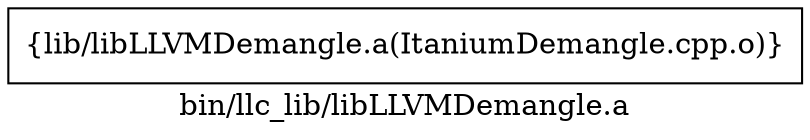 digraph "bin/llc_lib/libLLVMDemangle.a" {
	label="bin/llc_lib/libLLVMDemangle.a";
	rankdir=LR;

	Node0x55d3d39c87f8 [shape=record,shape=box,group=0,label="{lib/libLLVMDemangle.a(ItaniumDemangle.cpp.o)}"];
}
